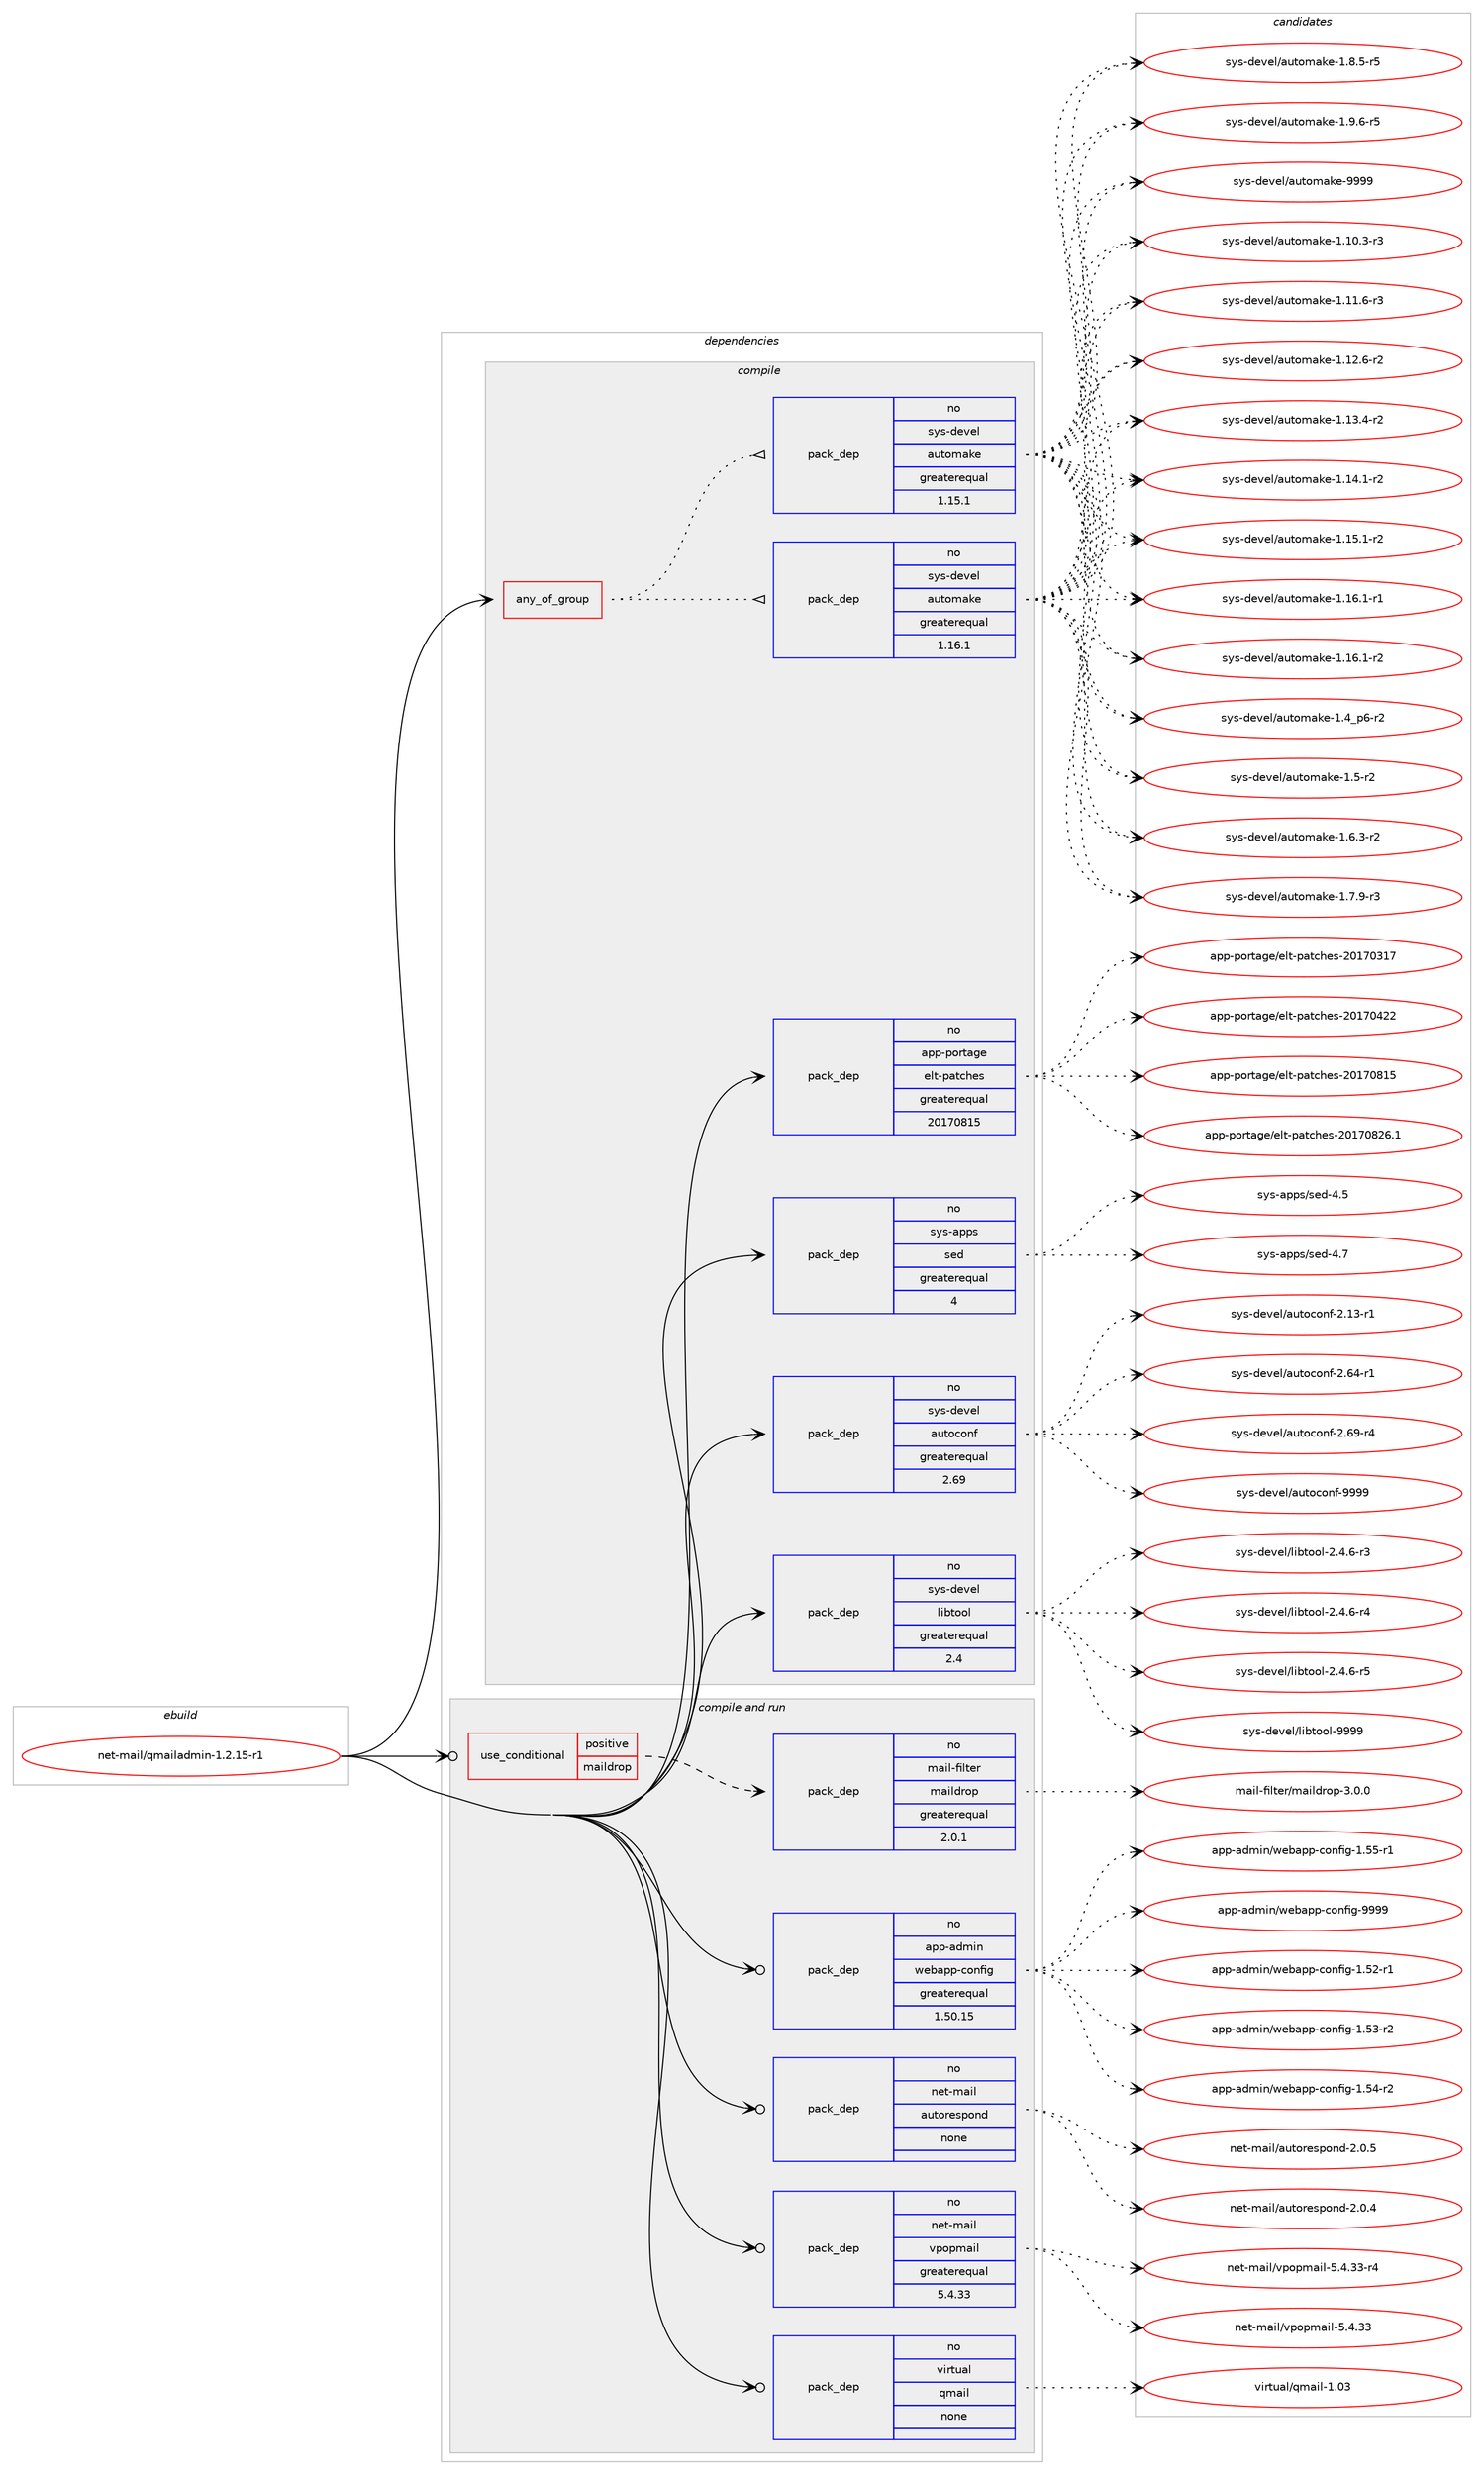 digraph prolog {

# *************
# Graph options
# *************

newrank=true;
concentrate=true;
compound=true;
graph [rankdir=LR,fontname=Helvetica,fontsize=10,ranksep=1.5];#, ranksep=2.5, nodesep=0.2];
edge  [arrowhead=vee];
node  [fontname=Helvetica,fontsize=10];

# **********
# The ebuild
# **********

subgraph cluster_leftcol {
color=gray;
rank=same;
label=<<i>ebuild</i>>;
id [label="net-mail/qmailadmin-1.2.15-r1", color=red, width=4, href="../net-mail/qmailadmin-1.2.15-r1.svg"];
}

# ****************
# The dependencies
# ****************

subgraph cluster_midcol {
color=gray;
label=<<i>dependencies</i>>;
subgraph cluster_compile {
fillcolor="#eeeeee";
style=filled;
label=<<i>compile</i>>;
subgraph any14115 {
dependency830679 [label=<<TABLE BORDER="0" CELLBORDER="1" CELLSPACING="0" CELLPADDING="4"><TR><TD CELLPADDING="10">any_of_group</TD></TR></TABLE>>, shape=none, color=red];subgraph pack613527 {
dependency830680 [label=<<TABLE BORDER="0" CELLBORDER="1" CELLSPACING="0" CELLPADDING="4" WIDTH="220"><TR><TD ROWSPAN="6" CELLPADDING="30">pack_dep</TD></TR><TR><TD WIDTH="110">no</TD></TR><TR><TD>sys-devel</TD></TR><TR><TD>automake</TD></TR><TR><TD>greaterequal</TD></TR><TR><TD>1.16.1</TD></TR></TABLE>>, shape=none, color=blue];
}
dependency830679:e -> dependency830680:w [weight=20,style="dotted",arrowhead="oinv"];
subgraph pack613528 {
dependency830681 [label=<<TABLE BORDER="0" CELLBORDER="1" CELLSPACING="0" CELLPADDING="4" WIDTH="220"><TR><TD ROWSPAN="6" CELLPADDING="30">pack_dep</TD></TR><TR><TD WIDTH="110">no</TD></TR><TR><TD>sys-devel</TD></TR><TR><TD>automake</TD></TR><TR><TD>greaterequal</TD></TR><TR><TD>1.15.1</TD></TR></TABLE>>, shape=none, color=blue];
}
dependency830679:e -> dependency830681:w [weight=20,style="dotted",arrowhead="oinv"];
}
id:e -> dependency830679:w [weight=20,style="solid",arrowhead="vee"];
subgraph pack613529 {
dependency830682 [label=<<TABLE BORDER="0" CELLBORDER="1" CELLSPACING="0" CELLPADDING="4" WIDTH="220"><TR><TD ROWSPAN="6" CELLPADDING="30">pack_dep</TD></TR><TR><TD WIDTH="110">no</TD></TR><TR><TD>app-portage</TD></TR><TR><TD>elt-patches</TD></TR><TR><TD>greaterequal</TD></TR><TR><TD>20170815</TD></TR></TABLE>>, shape=none, color=blue];
}
id:e -> dependency830682:w [weight=20,style="solid",arrowhead="vee"];
subgraph pack613530 {
dependency830683 [label=<<TABLE BORDER="0" CELLBORDER="1" CELLSPACING="0" CELLPADDING="4" WIDTH="220"><TR><TD ROWSPAN="6" CELLPADDING="30">pack_dep</TD></TR><TR><TD WIDTH="110">no</TD></TR><TR><TD>sys-apps</TD></TR><TR><TD>sed</TD></TR><TR><TD>greaterequal</TD></TR><TR><TD>4</TD></TR></TABLE>>, shape=none, color=blue];
}
id:e -> dependency830683:w [weight=20,style="solid",arrowhead="vee"];
subgraph pack613531 {
dependency830684 [label=<<TABLE BORDER="0" CELLBORDER="1" CELLSPACING="0" CELLPADDING="4" WIDTH="220"><TR><TD ROWSPAN="6" CELLPADDING="30">pack_dep</TD></TR><TR><TD WIDTH="110">no</TD></TR><TR><TD>sys-devel</TD></TR><TR><TD>autoconf</TD></TR><TR><TD>greaterequal</TD></TR><TR><TD>2.69</TD></TR></TABLE>>, shape=none, color=blue];
}
id:e -> dependency830684:w [weight=20,style="solid",arrowhead="vee"];
subgraph pack613532 {
dependency830685 [label=<<TABLE BORDER="0" CELLBORDER="1" CELLSPACING="0" CELLPADDING="4" WIDTH="220"><TR><TD ROWSPAN="6" CELLPADDING="30">pack_dep</TD></TR><TR><TD WIDTH="110">no</TD></TR><TR><TD>sys-devel</TD></TR><TR><TD>libtool</TD></TR><TR><TD>greaterequal</TD></TR><TR><TD>2.4</TD></TR></TABLE>>, shape=none, color=blue];
}
id:e -> dependency830685:w [weight=20,style="solid",arrowhead="vee"];
}
subgraph cluster_compileandrun {
fillcolor="#eeeeee";
style=filled;
label=<<i>compile and run</i>>;
subgraph cond202580 {
dependency830686 [label=<<TABLE BORDER="0" CELLBORDER="1" CELLSPACING="0" CELLPADDING="4"><TR><TD ROWSPAN="3" CELLPADDING="10">use_conditional</TD></TR><TR><TD>positive</TD></TR><TR><TD>maildrop</TD></TR></TABLE>>, shape=none, color=red];
subgraph pack613533 {
dependency830687 [label=<<TABLE BORDER="0" CELLBORDER="1" CELLSPACING="0" CELLPADDING="4" WIDTH="220"><TR><TD ROWSPAN="6" CELLPADDING="30">pack_dep</TD></TR><TR><TD WIDTH="110">no</TD></TR><TR><TD>mail-filter</TD></TR><TR><TD>maildrop</TD></TR><TR><TD>greaterequal</TD></TR><TR><TD>2.0.1</TD></TR></TABLE>>, shape=none, color=blue];
}
dependency830686:e -> dependency830687:w [weight=20,style="dashed",arrowhead="vee"];
}
id:e -> dependency830686:w [weight=20,style="solid",arrowhead="odotvee"];
subgraph pack613534 {
dependency830688 [label=<<TABLE BORDER="0" CELLBORDER="1" CELLSPACING="0" CELLPADDING="4" WIDTH="220"><TR><TD ROWSPAN="6" CELLPADDING="30">pack_dep</TD></TR><TR><TD WIDTH="110">no</TD></TR><TR><TD>app-admin</TD></TR><TR><TD>webapp-config</TD></TR><TR><TD>greaterequal</TD></TR><TR><TD>1.50.15</TD></TR></TABLE>>, shape=none, color=blue];
}
id:e -> dependency830688:w [weight=20,style="solid",arrowhead="odotvee"];
subgraph pack613535 {
dependency830689 [label=<<TABLE BORDER="0" CELLBORDER="1" CELLSPACING="0" CELLPADDING="4" WIDTH="220"><TR><TD ROWSPAN="6" CELLPADDING="30">pack_dep</TD></TR><TR><TD WIDTH="110">no</TD></TR><TR><TD>net-mail</TD></TR><TR><TD>autorespond</TD></TR><TR><TD>none</TD></TR><TR><TD></TD></TR></TABLE>>, shape=none, color=blue];
}
id:e -> dependency830689:w [weight=20,style="solid",arrowhead="odotvee"];
subgraph pack613536 {
dependency830690 [label=<<TABLE BORDER="0" CELLBORDER="1" CELLSPACING="0" CELLPADDING="4" WIDTH="220"><TR><TD ROWSPAN="6" CELLPADDING="30">pack_dep</TD></TR><TR><TD WIDTH="110">no</TD></TR><TR><TD>net-mail</TD></TR><TR><TD>vpopmail</TD></TR><TR><TD>greaterequal</TD></TR><TR><TD>5.4.33</TD></TR></TABLE>>, shape=none, color=blue];
}
id:e -> dependency830690:w [weight=20,style="solid",arrowhead="odotvee"];
subgraph pack613537 {
dependency830691 [label=<<TABLE BORDER="0" CELLBORDER="1" CELLSPACING="0" CELLPADDING="4" WIDTH="220"><TR><TD ROWSPAN="6" CELLPADDING="30">pack_dep</TD></TR><TR><TD WIDTH="110">no</TD></TR><TR><TD>virtual</TD></TR><TR><TD>qmail</TD></TR><TR><TD>none</TD></TR><TR><TD></TD></TR></TABLE>>, shape=none, color=blue];
}
id:e -> dependency830691:w [weight=20,style="solid",arrowhead="odotvee"];
}
subgraph cluster_run {
fillcolor="#eeeeee";
style=filled;
label=<<i>run</i>>;
}
}

# **************
# The candidates
# **************

subgraph cluster_choices {
rank=same;
color=gray;
label=<<i>candidates</i>>;

subgraph choice613527 {
color=black;
nodesep=1;
choice11512111545100101118101108479711711611110997107101454946494846514511451 [label="sys-devel/automake-1.10.3-r3", color=red, width=4,href="../sys-devel/automake-1.10.3-r3.svg"];
choice11512111545100101118101108479711711611110997107101454946494946544511451 [label="sys-devel/automake-1.11.6-r3", color=red, width=4,href="../sys-devel/automake-1.11.6-r3.svg"];
choice11512111545100101118101108479711711611110997107101454946495046544511450 [label="sys-devel/automake-1.12.6-r2", color=red, width=4,href="../sys-devel/automake-1.12.6-r2.svg"];
choice11512111545100101118101108479711711611110997107101454946495146524511450 [label="sys-devel/automake-1.13.4-r2", color=red, width=4,href="../sys-devel/automake-1.13.4-r2.svg"];
choice11512111545100101118101108479711711611110997107101454946495246494511450 [label="sys-devel/automake-1.14.1-r2", color=red, width=4,href="../sys-devel/automake-1.14.1-r2.svg"];
choice11512111545100101118101108479711711611110997107101454946495346494511450 [label="sys-devel/automake-1.15.1-r2", color=red, width=4,href="../sys-devel/automake-1.15.1-r2.svg"];
choice11512111545100101118101108479711711611110997107101454946495446494511449 [label="sys-devel/automake-1.16.1-r1", color=red, width=4,href="../sys-devel/automake-1.16.1-r1.svg"];
choice11512111545100101118101108479711711611110997107101454946495446494511450 [label="sys-devel/automake-1.16.1-r2", color=red, width=4,href="../sys-devel/automake-1.16.1-r2.svg"];
choice115121115451001011181011084797117116111109971071014549465295112544511450 [label="sys-devel/automake-1.4_p6-r2", color=red, width=4,href="../sys-devel/automake-1.4_p6-r2.svg"];
choice11512111545100101118101108479711711611110997107101454946534511450 [label="sys-devel/automake-1.5-r2", color=red, width=4,href="../sys-devel/automake-1.5-r2.svg"];
choice115121115451001011181011084797117116111109971071014549465446514511450 [label="sys-devel/automake-1.6.3-r2", color=red, width=4,href="../sys-devel/automake-1.6.3-r2.svg"];
choice115121115451001011181011084797117116111109971071014549465546574511451 [label="sys-devel/automake-1.7.9-r3", color=red, width=4,href="../sys-devel/automake-1.7.9-r3.svg"];
choice115121115451001011181011084797117116111109971071014549465646534511453 [label="sys-devel/automake-1.8.5-r5", color=red, width=4,href="../sys-devel/automake-1.8.5-r5.svg"];
choice115121115451001011181011084797117116111109971071014549465746544511453 [label="sys-devel/automake-1.9.6-r5", color=red, width=4,href="../sys-devel/automake-1.9.6-r5.svg"];
choice115121115451001011181011084797117116111109971071014557575757 [label="sys-devel/automake-9999", color=red, width=4,href="../sys-devel/automake-9999.svg"];
dependency830680:e -> choice11512111545100101118101108479711711611110997107101454946494846514511451:w [style=dotted,weight="100"];
dependency830680:e -> choice11512111545100101118101108479711711611110997107101454946494946544511451:w [style=dotted,weight="100"];
dependency830680:e -> choice11512111545100101118101108479711711611110997107101454946495046544511450:w [style=dotted,weight="100"];
dependency830680:e -> choice11512111545100101118101108479711711611110997107101454946495146524511450:w [style=dotted,weight="100"];
dependency830680:e -> choice11512111545100101118101108479711711611110997107101454946495246494511450:w [style=dotted,weight="100"];
dependency830680:e -> choice11512111545100101118101108479711711611110997107101454946495346494511450:w [style=dotted,weight="100"];
dependency830680:e -> choice11512111545100101118101108479711711611110997107101454946495446494511449:w [style=dotted,weight="100"];
dependency830680:e -> choice11512111545100101118101108479711711611110997107101454946495446494511450:w [style=dotted,weight="100"];
dependency830680:e -> choice115121115451001011181011084797117116111109971071014549465295112544511450:w [style=dotted,weight="100"];
dependency830680:e -> choice11512111545100101118101108479711711611110997107101454946534511450:w [style=dotted,weight="100"];
dependency830680:e -> choice115121115451001011181011084797117116111109971071014549465446514511450:w [style=dotted,weight="100"];
dependency830680:e -> choice115121115451001011181011084797117116111109971071014549465546574511451:w [style=dotted,weight="100"];
dependency830680:e -> choice115121115451001011181011084797117116111109971071014549465646534511453:w [style=dotted,weight="100"];
dependency830680:e -> choice115121115451001011181011084797117116111109971071014549465746544511453:w [style=dotted,weight="100"];
dependency830680:e -> choice115121115451001011181011084797117116111109971071014557575757:w [style=dotted,weight="100"];
}
subgraph choice613528 {
color=black;
nodesep=1;
choice11512111545100101118101108479711711611110997107101454946494846514511451 [label="sys-devel/automake-1.10.3-r3", color=red, width=4,href="../sys-devel/automake-1.10.3-r3.svg"];
choice11512111545100101118101108479711711611110997107101454946494946544511451 [label="sys-devel/automake-1.11.6-r3", color=red, width=4,href="../sys-devel/automake-1.11.6-r3.svg"];
choice11512111545100101118101108479711711611110997107101454946495046544511450 [label="sys-devel/automake-1.12.6-r2", color=red, width=4,href="../sys-devel/automake-1.12.6-r2.svg"];
choice11512111545100101118101108479711711611110997107101454946495146524511450 [label="sys-devel/automake-1.13.4-r2", color=red, width=4,href="../sys-devel/automake-1.13.4-r2.svg"];
choice11512111545100101118101108479711711611110997107101454946495246494511450 [label="sys-devel/automake-1.14.1-r2", color=red, width=4,href="../sys-devel/automake-1.14.1-r2.svg"];
choice11512111545100101118101108479711711611110997107101454946495346494511450 [label="sys-devel/automake-1.15.1-r2", color=red, width=4,href="../sys-devel/automake-1.15.1-r2.svg"];
choice11512111545100101118101108479711711611110997107101454946495446494511449 [label="sys-devel/automake-1.16.1-r1", color=red, width=4,href="../sys-devel/automake-1.16.1-r1.svg"];
choice11512111545100101118101108479711711611110997107101454946495446494511450 [label="sys-devel/automake-1.16.1-r2", color=red, width=4,href="../sys-devel/automake-1.16.1-r2.svg"];
choice115121115451001011181011084797117116111109971071014549465295112544511450 [label="sys-devel/automake-1.4_p6-r2", color=red, width=4,href="../sys-devel/automake-1.4_p6-r2.svg"];
choice11512111545100101118101108479711711611110997107101454946534511450 [label="sys-devel/automake-1.5-r2", color=red, width=4,href="../sys-devel/automake-1.5-r2.svg"];
choice115121115451001011181011084797117116111109971071014549465446514511450 [label="sys-devel/automake-1.6.3-r2", color=red, width=4,href="../sys-devel/automake-1.6.3-r2.svg"];
choice115121115451001011181011084797117116111109971071014549465546574511451 [label="sys-devel/automake-1.7.9-r3", color=red, width=4,href="../sys-devel/automake-1.7.9-r3.svg"];
choice115121115451001011181011084797117116111109971071014549465646534511453 [label="sys-devel/automake-1.8.5-r5", color=red, width=4,href="../sys-devel/automake-1.8.5-r5.svg"];
choice115121115451001011181011084797117116111109971071014549465746544511453 [label="sys-devel/automake-1.9.6-r5", color=red, width=4,href="../sys-devel/automake-1.9.6-r5.svg"];
choice115121115451001011181011084797117116111109971071014557575757 [label="sys-devel/automake-9999", color=red, width=4,href="../sys-devel/automake-9999.svg"];
dependency830681:e -> choice11512111545100101118101108479711711611110997107101454946494846514511451:w [style=dotted,weight="100"];
dependency830681:e -> choice11512111545100101118101108479711711611110997107101454946494946544511451:w [style=dotted,weight="100"];
dependency830681:e -> choice11512111545100101118101108479711711611110997107101454946495046544511450:w [style=dotted,weight="100"];
dependency830681:e -> choice11512111545100101118101108479711711611110997107101454946495146524511450:w [style=dotted,weight="100"];
dependency830681:e -> choice11512111545100101118101108479711711611110997107101454946495246494511450:w [style=dotted,weight="100"];
dependency830681:e -> choice11512111545100101118101108479711711611110997107101454946495346494511450:w [style=dotted,weight="100"];
dependency830681:e -> choice11512111545100101118101108479711711611110997107101454946495446494511449:w [style=dotted,weight="100"];
dependency830681:e -> choice11512111545100101118101108479711711611110997107101454946495446494511450:w [style=dotted,weight="100"];
dependency830681:e -> choice115121115451001011181011084797117116111109971071014549465295112544511450:w [style=dotted,weight="100"];
dependency830681:e -> choice11512111545100101118101108479711711611110997107101454946534511450:w [style=dotted,weight="100"];
dependency830681:e -> choice115121115451001011181011084797117116111109971071014549465446514511450:w [style=dotted,weight="100"];
dependency830681:e -> choice115121115451001011181011084797117116111109971071014549465546574511451:w [style=dotted,weight="100"];
dependency830681:e -> choice115121115451001011181011084797117116111109971071014549465646534511453:w [style=dotted,weight="100"];
dependency830681:e -> choice115121115451001011181011084797117116111109971071014549465746544511453:w [style=dotted,weight="100"];
dependency830681:e -> choice115121115451001011181011084797117116111109971071014557575757:w [style=dotted,weight="100"];
}
subgraph choice613529 {
color=black;
nodesep=1;
choice97112112451121111141169710310147101108116451129711699104101115455048495548514955 [label="app-portage/elt-patches-20170317", color=red, width=4,href="../app-portage/elt-patches-20170317.svg"];
choice97112112451121111141169710310147101108116451129711699104101115455048495548525050 [label="app-portage/elt-patches-20170422", color=red, width=4,href="../app-portage/elt-patches-20170422.svg"];
choice97112112451121111141169710310147101108116451129711699104101115455048495548564953 [label="app-portage/elt-patches-20170815", color=red, width=4,href="../app-portage/elt-patches-20170815.svg"];
choice971121124511211111411697103101471011081164511297116991041011154550484955485650544649 [label="app-portage/elt-patches-20170826.1", color=red, width=4,href="../app-portage/elt-patches-20170826.1.svg"];
dependency830682:e -> choice97112112451121111141169710310147101108116451129711699104101115455048495548514955:w [style=dotted,weight="100"];
dependency830682:e -> choice97112112451121111141169710310147101108116451129711699104101115455048495548525050:w [style=dotted,weight="100"];
dependency830682:e -> choice97112112451121111141169710310147101108116451129711699104101115455048495548564953:w [style=dotted,weight="100"];
dependency830682:e -> choice971121124511211111411697103101471011081164511297116991041011154550484955485650544649:w [style=dotted,weight="100"];
}
subgraph choice613530 {
color=black;
nodesep=1;
choice11512111545971121121154711510110045524653 [label="sys-apps/sed-4.5", color=red, width=4,href="../sys-apps/sed-4.5.svg"];
choice11512111545971121121154711510110045524655 [label="sys-apps/sed-4.7", color=red, width=4,href="../sys-apps/sed-4.7.svg"];
dependency830683:e -> choice11512111545971121121154711510110045524653:w [style=dotted,weight="100"];
dependency830683:e -> choice11512111545971121121154711510110045524655:w [style=dotted,weight="100"];
}
subgraph choice613531 {
color=black;
nodesep=1;
choice1151211154510010111810110847971171161119911111010245504649514511449 [label="sys-devel/autoconf-2.13-r1", color=red, width=4,href="../sys-devel/autoconf-2.13-r1.svg"];
choice1151211154510010111810110847971171161119911111010245504654524511449 [label="sys-devel/autoconf-2.64-r1", color=red, width=4,href="../sys-devel/autoconf-2.64-r1.svg"];
choice1151211154510010111810110847971171161119911111010245504654574511452 [label="sys-devel/autoconf-2.69-r4", color=red, width=4,href="../sys-devel/autoconf-2.69-r4.svg"];
choice115121115451001011181011084797117116111991111101024557575757 [label="sys-devel/autoconf-9999", color=red, width=4,href="../sys-devel/autoconf-9999.svg"];
dependency830684:e -> choice1151211154510010111810110847971171161119911111010245504649514511449:w [style=dotted,weight="100"];
dependency830684:e -> choice1151211154510010111810110847971171161119911111010245504654524511449:w [style=dotted,weight="100"];
dependency830684:e -> choice1151211154510010111810110847971171161119911111010245504654574511452:w [style=dotted,weight="100"];
dependency830684:e -> choice115121115451001011181011084797117116111991111101024557575757:w [style=dotted,weight="100"];
}
subgraph choice613532 {
color=black;
nodesep=1;
choice1151211154510010111810110847108105981161111111084550465246544511451 [label="sys-devel/libtool-2.4.6-r3", color=red, width=4,href="../sys-devel/libtool-2.4.6-r3.svg"];
choice1151211154510010111810110847108105981161111111084550465246544511452 [label="sys-devel/libtool-2.4.6-r4", color=red, width=4,href="../sys-devel/libtool-2.4.6-r4.svg"];
choice1151211154510010111810110847108105981161111111084550465246544511453 [label="sys-devel/libtool-2.4.6-r5", color=red, width=4,href="../sys-devel/libtool-2.4.6-r5.svg"];
choice1151211154510010111810110847108105981161111111084557575757 [label="sys-devel/libtool-9999", color=red, width=4,href="../sys-devel/libtool-9999.svg"];
dependency830685:e -> choice1151211154510010111810110847108105981161111111084550465246544511451:w [style=dotted,weight="100"];
dependency830685:e -> choice1151211154510010111810110847108105981161111111084550465246544511452:w [style=dotted,weight="100"];
dependency830685:e -> choice1151211154510010111810110847108105981161111111084550465246544511453:w [style=dotted,weight="100"];
dependency830685:e -> choice1151211154510010111810110847108105981161111111084557575757:w [style=dotted,weight="100"];
}
subgraph choice613533 {
color=black;
nodesep=1;
choice10997105108451021051081161011144710997105108100114111112455146484648 [label="mail-filter/maildrop-3.0.0", color=red, width=4,href="../mail-filter/maildrop-3.0.0.svg"];
dependency830687:e -> choice10997105108451021051081161011144710997105108100114111112455146484648:w [style=dotted,weight="100"];
}
subgraph choice613534 {
color=black;
nodesep=1;
choice971121124597100109105110471191019897112112459911111010210510345494653504511449 [label="app-admin/webapp-config-1.52-r1", color=red, width=4,href="../app-admin/webapp-config-1.52-r1.svg"];
choice971121124597100109105110471191019897112112459911111010210510345494653514511450 [label="app-admin/webapp-config-1.53-r2", color=red, width=4,href="../app-admin/webapp-config-1.53-r2.svg"];
choice971121124597100109105110471191019897112112459911111010210510345494653524511450 [label="app-admin/webapp-config-1.54-r2", color=red, width=4,href="../app-admin/webapp-config-1.54-r2.svg"];
choice971121124597100109105110471191019897112112459911111010210510345494653534511449 [label="app-admin/webapp-config-1.55-r1", color=red, width=4,href="../app-admin/webapp-config-1.55-r1.svg"];
choice97112112459710010910511047119101989711211245991111101021051034557575757 [label="app-admin/webapp-config-9999", color=red, width=4,href="../app-admin/webapp-config-9999.svg"];
dependency830688:e -> choice971121124597100109105110471191019897112112459911111010210510345494653504511449:w [style=dotted,weight="100"];
dependency830688:e -> choice971121124597100109105110471191019897112112459911111010210510345494653514511450:w [style=dotted,weight="100"];
dependency830688:e -> choice971121124597100109105110471191019897112112459911111010210510345494653524511450:w [style=dotted,weight="100"];
dependency830688:e -> choice971121124597100109105110471191019897112112459911111010210510345494653534511449:w [style=dotted,weight="100"];
dependency830688:e -> choice97112112459710010910511047119101989711211245991111101021051034557575757:w [style=dotted,weight="100"];
}
subgraph choice613535 {
color=black;
nodesep=1;
choice11010111645109971051084797117116111114101115112111110100455046484652 [label="net-mail/autorespond-2.0.4", color=red, width=4,href="../net-mail/autorespond-2.0.4.svg"];
choice11010111645109971051084797117116111114101115112111110100455046484653 [label="net-mail/autorespond-2.0.5", color=red, width=4,href="../net-mail/autorespond-2.0.5.svg"];
dependency830689:e -> choice11010111645109971051084797117116111114101115112111110100455046484652:w [style=dotted,weight="100"];
dependency830689:e -> choice11010111645109971051084797117116111114101115112111110100455046484653:w [style=dotted,weight="100"];
}
subgraph choice613536 {
color=black;
nodesep=1;
choice1101011164510997105108471181121111121099710510845534652465151 [label="net-mail/vpopmail-5.4.33", color=red, width=4,href="../net-mail/vpopmail-5.4.33.svg"];
choice11010111645109971051084711811211111210997105108455346524651514511452 [label="net-mail/vpopmail-5.4.33-r4", color=red, width=4,href="../net-mail/vpopmail-5.4.33-r4.svg"];
dependency830690:e -> choice1101011164510997105108471181121111121099710510845534652465151:w [style=dotted,weight="100"];
dependency830690:e -> choice11010111645109971051084711811211111210997105108455346524651514511452:w [style=dotted,weight="100"];
}
subgraph choice613537 {
color=black;
nodesep=1;
choice1181051141161179710847113109971051084549464851 [label="virtual/qmail-1.03", color=red, width=4,href="../virtual/qmail-1.03.svg"];
dependency830691:e -> choice1181051141161179710847113109971051084549464851:w [style=dotted,weight="100"];
}
}

}

